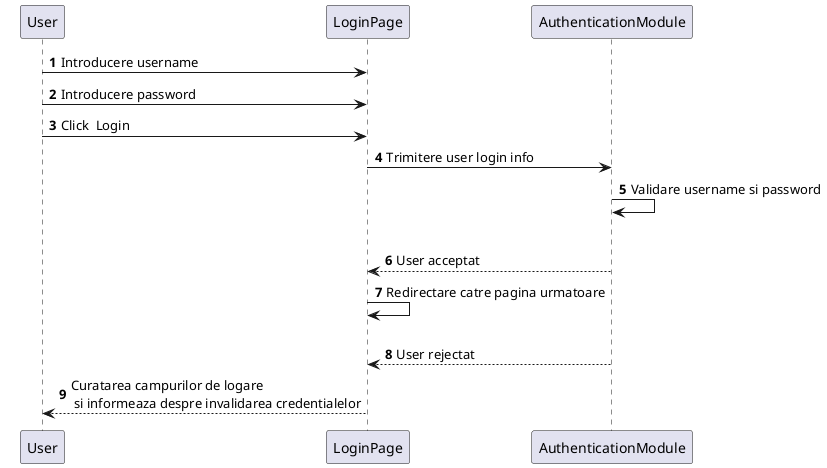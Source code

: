 @startuml
'https://plantuml.com/sequence-diagram

autonumber

User -> LoginPage: Introducere username
User -> LoginPage: Introducere password
User -> LoginPage: Click  Login
LoginPage ->AuthenticationModule:  Trimitere user login info
AuthenticationModule ->AuthenticationModule: Validare username si password
alt successful case
AuthenticationModule -->LoginPage: User acceptat
LoginPage ->LoginPage: Redirectare catre pagina urmatoare
else some kind of failure
AuthenticationModule -->LoginPage: User rejectat
LoginPage -->User: Curatarea campurilor de logare \n si informeaza despre invalidarea credentialelor

@enduml